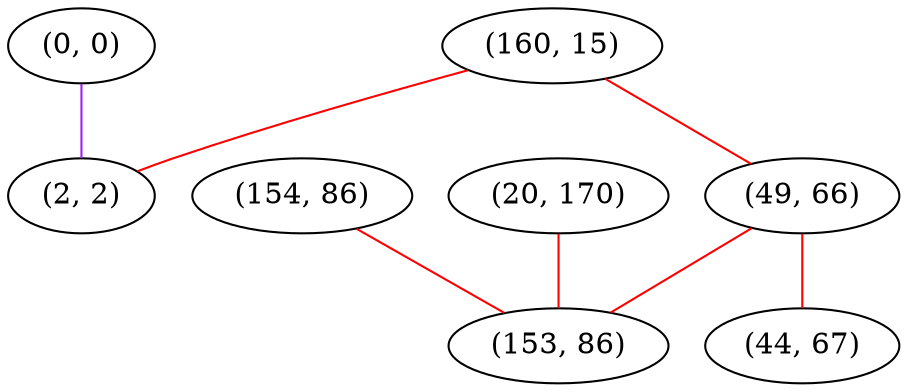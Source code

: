 graph "" {
"(0, 0)";
"(160, 15)";
"(154, 86)";
"(49, 66)";
"(20, 170)";
"(2, 2)";
"(153, 86)";
"(44, 67)";
"(0, 0)" -- "(2, 2)"  [color=purple, key=0, weight=4];
"(160, 15)" -- "(49, 66)"  [color=red, key=0, weight=1];
"(160, 15)" -- "(2, 2)"  [color=red, key=0, weight=1];
"(154, 86)" -- "(153, 86)"  [color=red, key=0, weight=1];
"(49, 66)" -- "(153, 86)"  [color=red, key=0, weight=1];
"(49, 66)" -- "(44, 67)"  [color=red, key=0, weight=1];
"(20, 170)" -- "(153, 86)"  [color=red, key=0, weight=1];
}
